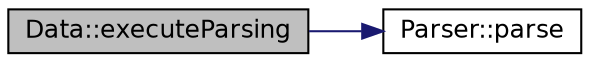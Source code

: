 digraph "Data::executeParsing"
{
 // INTERACTIVE_SVG=YES
  edge [fontname="Helvetica",fontsize="12",labelfontname="Helvetica",labelfontsize="12"];
  node [fontname="Helvetica",fontsize="12",shape=record];
  rankdir="LR";
  Node1 [label="Data::executeParsing",height=0.2,width=0.4,color="black", fillcolor="grey75", style="filled" fontcolor="black"];
  Node1 -> Node2 [color="midnightblue",fontsize="12",style="solid",fontname="Helvetica"];
  Node2 [label="Parser::parse",height=0.2,width=0.4,color="black", fillcolor="white", style="filled",URL="$a00006.html#a90e042f690678f2604512890c71044bc",tooltip="Parsing Function. "];
}
